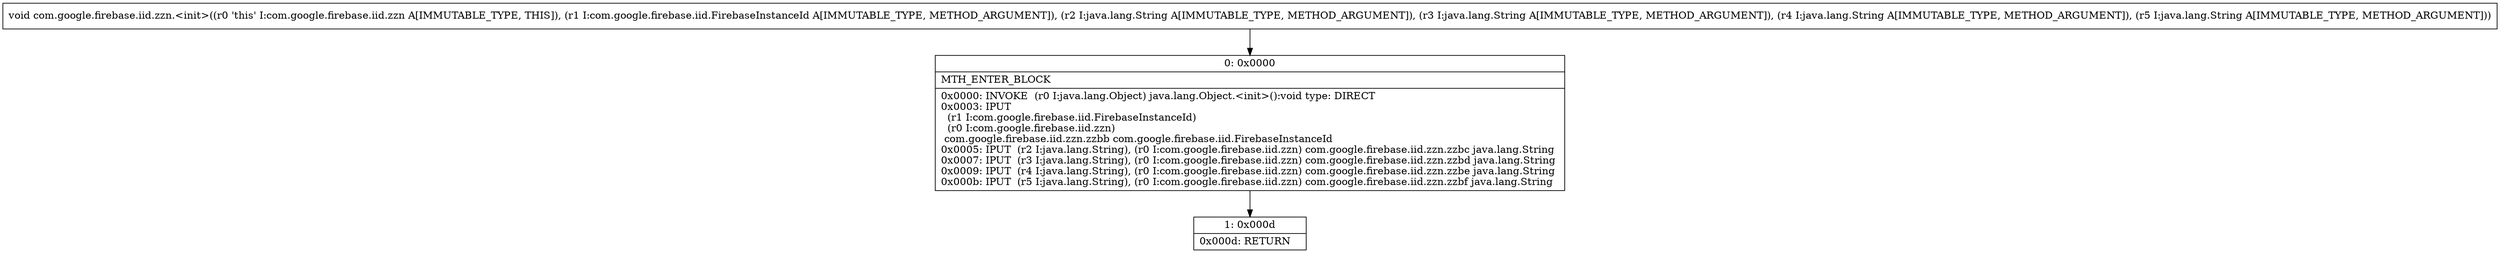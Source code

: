 digraph "CFG forcom.google.firebase.iid.zzn.\<init\>(Lcom\/google\/firebase\/iid\/FirebaseInstanceId;Ljava\/lang\/String;Ljava\/lang\/String;Ljava\/lang\/String;Ljava\/lang\/String;)V" {
Node_0 [shape=record,label="{0\:\ 0x0000|MTH_ENTER_BLOCK\l|0x0000: INVOKE  (r0 I:java.lang.Object) java.lang.Object.\<init\>():void type: DIRECT \l0x0003: IPUT  \l  (r1 I:com.google.firebase.iid.FirebaseInstanceId)\l  (r0 I:com.google.firebase.iid.zzn)\l com.google.firebase.iid.zzn.zzbb com.google.firebase.iid.FirebaseInstanceId \l0x0005: IPUT  (r2 I:java.lang.String), (r0 I:com.google.firebase.iid.zzn) com.google.firebase.iid.zzn.zzbc java.lang.String \l0x0007: IPUT  (r3 I:java.lang.String), (r0 I:com.google.firebase.iid.zzn) com.google.firebase.iid.zzn.zzbd java.lang.String \l0x0009: IPUT  (r4 I:java.lang.String), (r0 I:com.google.firebase.iid.zzn) com.google.firebase.iid.zzn.zzbe java.lang.String \l0x000b: IPUT  (r5 I:java.lang.String), (r0 I:com.google.firebase.iid.zzn) com.google.firebase.iid.zzn.zzbf java.lang.String \l}"];
Node_1 [shape=record,label="{1\:\ 0x000d|0x000d: RETURN   \l}"];
MethodNode[shape=record,label="{void com.google.firebase.iid.zzn.\<init\>((r0 'this' I:com.google.firebase.iid.zzn A[IMMUTABLE_TYPE, THIS]), (r1 I:com.google.firebase.iid.FirebaseInstanceId A[IMMUTABLE_TYPE, METHOD_ARGUMENT]), (r2 I:java.lang.String A[IMMUTABLE_TYPE, METHOD_ARGUMENT]), (r3 I:java.lang.String A[IMMUTABLE_TYPE, METHOD_ARGUMENT]), (r4 I:java.lang.String A[IMMUTABLE_TYPE, METHOD_ARGUMENT]), (r5 I:java.lang.String A[IMMUTABLE_TYPE, METHOD_ARGUMENT])) }"];
MethodNode -> Node_0;
Node_0 -> Node_1;
}

